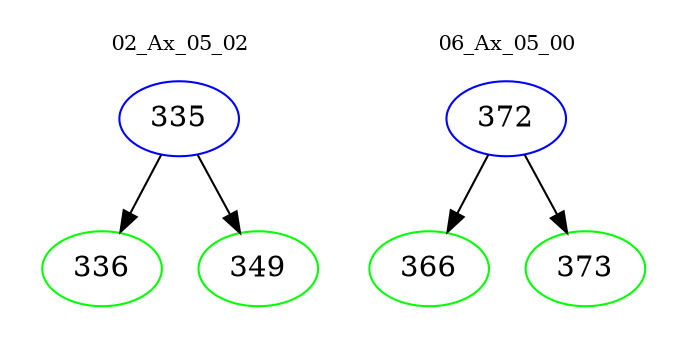 digraph{
subgraph cluster_0 {
color = white
label = "02_Ax_05_02";
fontsize=10;
T0_335 [label="335", color="blue"]
T0_335 -> T0_336 [color="black"]
T0_336 [label="336", color="green"]
T0_335 -> T0_349 [color="black"]
T0_349 [label="349", color="green"]
}
subgraph cluster_1 {
color = white
label = "06_Ax_05_00";
fontsize=10;
T1_372 [label="372", color="blue"]
T1_372 -> T1_366 [color="black"]
T1_366 [label="366", color="green"]
T1_372 -> T1_373 [color="black"]
T1_373 [label="373", color="green"]
}
}
